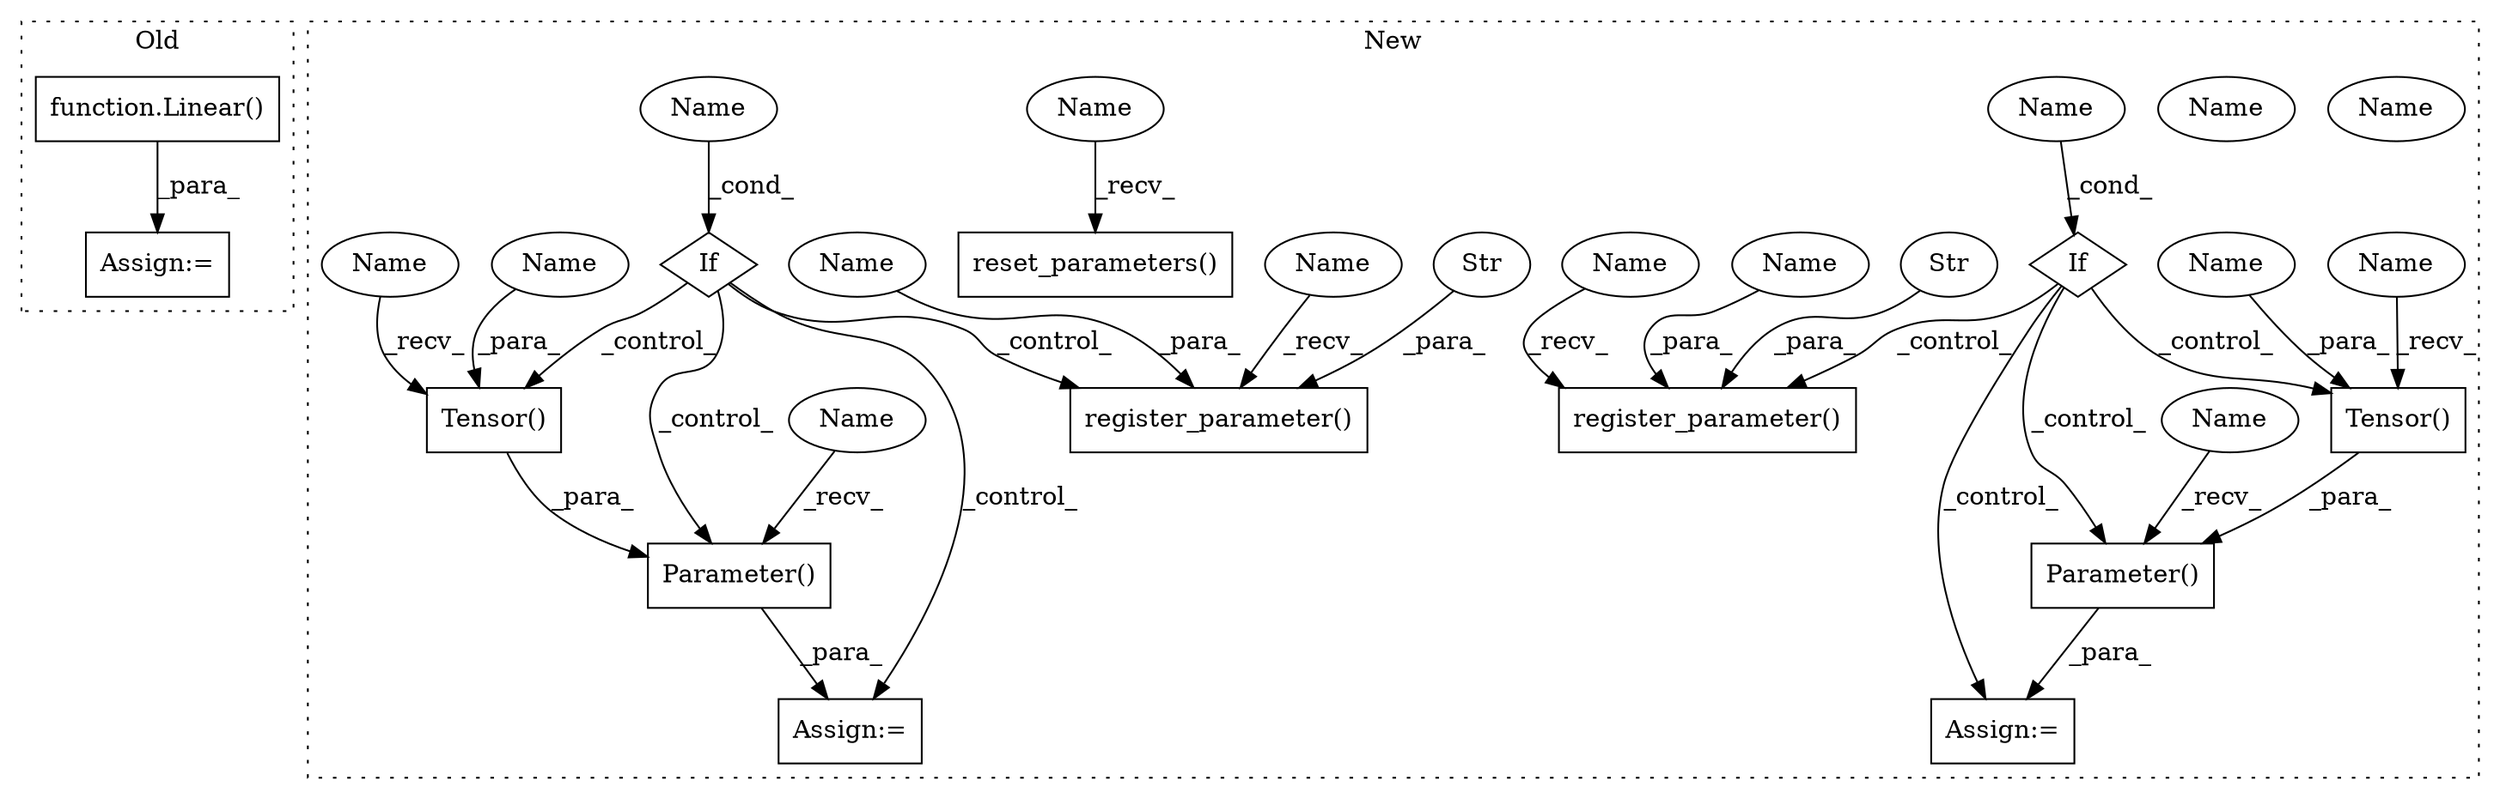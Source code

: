 digraph G {
subgraph cluster0 {
1 [label="function.Linear()" a="75" s="3651,3677" l="7,27" shape="box"];
9 [label="Assign:=" a="68" s="3648" l="3" shape="box"];
label = "Old";
style="dotted";
}
subgraph cluster1 {
2 [label="register_parameter()" a="75" s="3685,3723" l="24,1" shape="box"];
3 [label="If" a="96" s="3571,3580" l="3,15" shape="diamond"];
4 [label="Parameter()" a="75" s="3609,3655" l="13,1" shape="box"];
5 [label="Str" a="66" s="3709" l="8" shape="ellipse"];
6 [label="reset_parameters()" a="75" s="3885" l="23" shape="box"];
7 [label="Name" a="87" s="3574" l="6" shape="ellipse"];
8 [label="Assign:=" a="68" s="3606" l="3" shape="box"];
10 [label="Parameter()" a="75" s="3770,3806" l="13,1" shape="box"];
11 [label="Assign:=" a="68" s="3767" l="3" shape="box"];
12 [label="Tensor()" a="75" s="3622,3654" l="13,1" shape="box"];
13 [label="Tensor()" a="75" s="3783,3805" l="13,1" shape="box"];
14 [label="If" a="96" s="3736,3743" l="3,15" shape="diamond"];
15 [label="register_parameter()" a="75" s="3836,3872" l="24,1" shape="box"];
16 [label="Str" a="66" s="3860" l="6" shape="ellipse"];
17 [label="Name" a="87" s="3739" l="4" shape="ellipse"];
18 [label="Name" a="87" s="3739" l="4" shape="ellipse"];
19 [label="Name" a="87" s="3770" l="2" shape="ellipse"];
20 [label="Name" a="87" s="3609" l="2" shape="ellipse"];
21 [label="Name" a="87" s="3783" l="5" shape="ellipse"];
22 [label="Name" a="87" s="3622" l="5" shape="ellipse"];
23 [label="Name" a="87" s="3868" l="4" shape="ellipse"];
24 [label="Name" a="87" s="3719" l="4" shape="ellipse"];
25 [label="Name" a="87" s="3836" l="4" shape="ellipse"];
26 [label="Name" a="87" s="3885" l="4" shape="ellipse"];
27 [label="Name" a="87" s="3685" l="4" shape="ellipse"];
28 [label="Name" a="87" s="3574" l="6" shape="ellipse"];
29 [label="Name" a="87" s="3796" l="9" shape="ellipse"];
30 [label="Name" a="87" s="3645" l="9" shape="ellipse"];
label = "New";
style="dotted";
}
1 -> 9 [label="_para_"];
3 -> 12 [label="_control_"];
3 -> 8 [label="_control_"];
3 -> 4 [label="_control_"];
3 -> 2 [label="_control_"];
4 -> 8 [label="_para_"];
5 -> 2 [label="_para_"];
10 -> 11 [label="_para_"];
12 -> 4 [label="_para_"];
13 -> 10 [label="_para_"];
14 -> 15 [label="_control_"];
14 -> 13 [label="_control_"];
14 -> 10 [label="_control_"];
14 -> 11 [label="_control_"];
16 -> 15 [label="_para_"];
18 -> 14 [label="_cond_"];
19 -> 10 [label="_recv_"];
20 -> 4 [label="_recv_"];
21 -> 13 [label="_recv_"];
22 -> 12 [label="_recv_"];
23 -> 15 [label="_para_"];
24 -> 2 [label="_para_"];
25 -> 15 [label="_recv_"];
26 -> 6 [label="_recv_"];
27 -> 2 [label="_recv_"];
28 -> 3 [label="_cond_"];
29 -> 13 [label="_para_"];
30 -> 12 [label="_para_"];
}